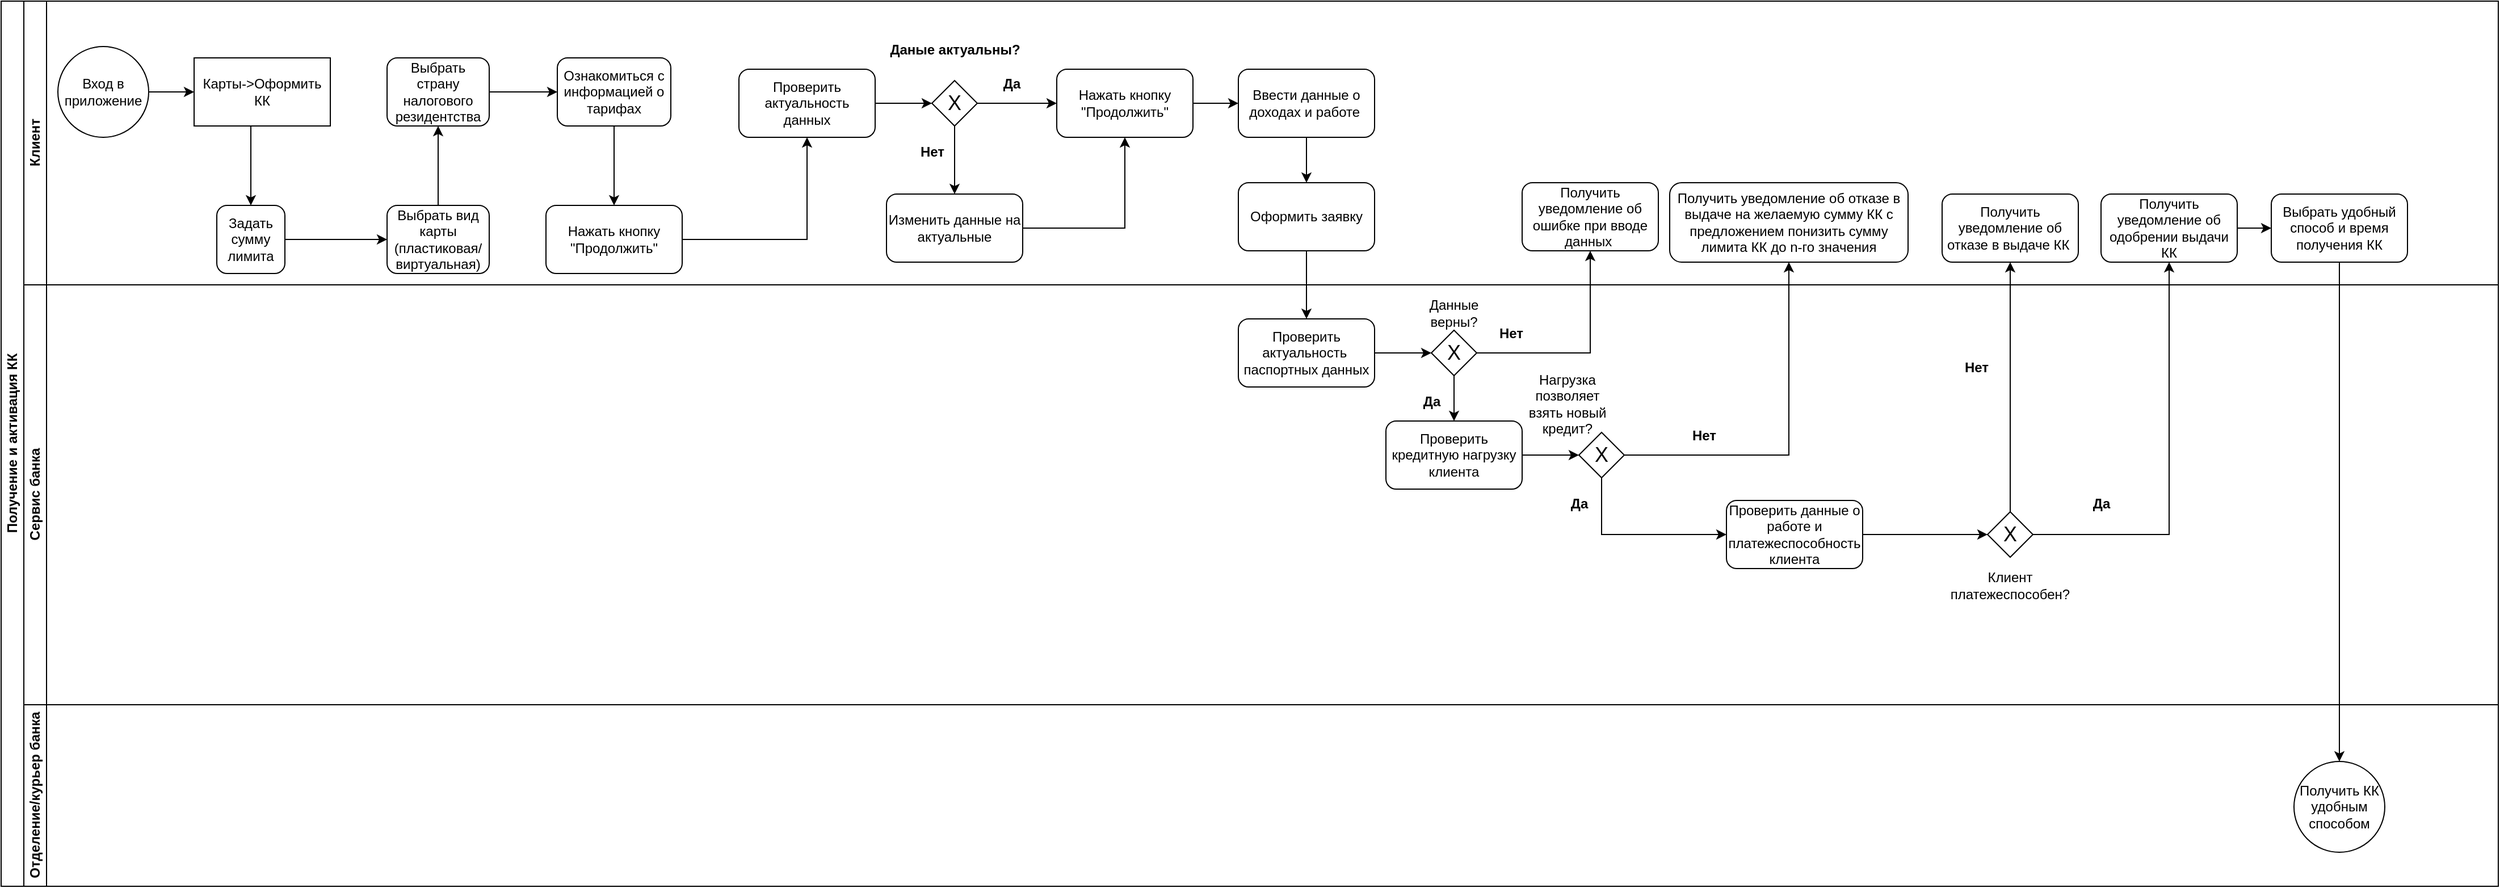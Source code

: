<mxfile version="27.0.6">
  <diagram id="prtHgNgQTEPvFCAcTncT" name="Page-1">
    <mxGraphModel dx="1926" dy="645" grid="1" gridSize="10" guides="0" tooltips="1" connect="1" arrows="1" fold="1" page="1" pageScale="1" pageWidth="827" pageHeight="1169" math="0" shadow="0">
      <root>
        <mxCell id="0" />
        <mxCell id="1" parent="0" />
        <mxCell id="dNxyNK7c78bLwvsdeMH5-19" value="Получение и активация КК" style="swimlane;html=1;childLayout=stackLayout;resizeParent=1;resizeParentMax=0;horizontal=0;startSize=20;horizontalStack=0;" parent="1" vertex="1">
          <mxGeometry x="-70" y="60" width="2200" height="780" as="geometry" />
        </mxCell>
        <mxCell id="dNxyNK7c78bLwvsdeMH5-20" value="Клиент" style="swimlane;html=1;startSize=20;horizontal=0;" parent="dNxyNK7c78bLwvsdeMH5-19" vertex="1">
          <mxGeometry x="20" width="2180" height="250" as="geometry" />
        </mxCell>
        <mxCell id="Jz81pSSRxYv7PWQKBNlZ-13" style="edgeStyle=orthogonalEdgeStyle;rounded=0;orthogonalLoop=1;jettySize=auto;html=1;exitX=1;exitY=0.5;exitDx=0;exitDy=0;entryX=0;entryY=0.5;entryDx=0;entryDy=0;" parent="dNxyNK7c78bLwvsdeMH5-20" source="dNxyNK7c78bLwvsdeMH5-23" edge="1">
          <mxGeometry relative="1" as="geometry">
            <mxPoint x="150" y="80" as="targetPoint" />
          </mxGeometry>
        </mxCell>
        <mxCell id="dNxyNK7c78bLwvsdeMH5-23" value="Вход в приложение" style="ellipse;whiteSpace=wrap;html=1;" parent="dNxyNK7c78bLwvsdeMH5-20" vertex="1">
          <mxGeometry x="30" y="40" width="80" height="80" as="geometry" />
        </mxCell>
        <mxCell id="Jz81pSSRxYv7PWQKBNlZ-15" style="edgeStyle=orthogonalEdgeStyle;rounded=0;orthogonalLoop=1;jettySize=auto;html=1;exitX=1;exitY=0.5;exitDx=0;exitDy=0;" parent="dNxyNK7c78bLwvsdeMH5-20" target="Jz81pSSRxYv7PWQKBNlZ-14" edge="1">
          <mxGeometry relative="1" as="geometry">
            <mxPoint x="260" y="80" as="sourcePoint" />
          </mxGeometry>
        </mxCell>
        <mxCell id="Jz81pSSRxYv7PWQKBNlZ-18" style="edgeStyle=orthogonalEdgeStyle;rounded=0;orthogonalLoop=1;jettySize=auto;html=1;exitX=1;exitY=0.5;exitDx=0;exitDy=0;entryX=0;entryY=0.5;entryDx=0;entryDy=0;" parent="dNxyNK7c78bLwvsdeMH5-20" source="Jz81pSSRxYv7PWQKBNlZ-14" target="Jz81pSSRxYv7PWQKBNlZ-17" edge="1">
          <mxGeometry relative="1" as="geometry" />
        </mxCell>
        <mxCell id="Jz81pSSRxYv7PWQKBNlZ-14" value="Задать сумму лимита" style="rounded=1;whiteSpace=wrap;html=1;" parent="dNxyNK7c78bLwvsdeMH5-20" vertex="1">
          <mxGeometry x="170" y="180" width="60" height="60" as="geometry" />
        </mxCell>
        <mxCell id="Jz81pSSRxYv7PWQKBNlZ-16" value="Карты-&amp;gt;Оформить КК" style="rounded=0;whiteSpace=wrap;html=1;" parent="dNxyNK7c78bLwvsdeMH5-20" vertex="1">
          <mxGeometry x="150" y="50" width="120" height="60" as="geometry" />
        </mxCell>
        <mxCell id="GaIgYZBszuIR9MrLHlc8-2" value="" style="edgeStyle=orthogonalEdgeStyle;rounded=0;orthogonalLoop=1;jettySize=auto;html=1;" edge="1" parent="dNxyNK7c78bLwvsdeMH5-20" source="Jz81pSSRxYv7PWQKBNlZ-17" target="GaIgYZBszuIR9MrLHlc8-1">
          <mxGeometry relative="1" as="geometry" />
        </mxCell>
        <mxCell id="Jz81pSSRxYv7PWQKBNlZ-17" value="Выбрать вид карты&lt;div&gt;(пластиковая/виртуальная)&lt;/div&gt;" style="rounded=1;whiteSpace=wrap;html=1;" parent="dNxyNK7c78bLwvsdeMH5-20" vertex="1">
          <mxGeometry x="320" y="180" width="90" height="60" as="geometry" />
        </mxCell>
        <mxCell id="GaIgYZBszuIR9MrLHlc8-4" value="" style="edgeStyle=orthogonalEdgeStyle;rounded=0;orthogonalLoop=1;jettySize=auto;html=1;" edge="1" parent="dNxyNK7c78bLwvsdeMH5-20" source="GaIgYZBszuIR9MrLHlc8-1" target="GaIgYZBszuIR9MrLHlc8-3">
          <mxGeometry relative="1" as="geometry" />
        </mxCell>
        <mxCell id="GaIgYZBszuIR9MrLHlc8-1" value="Выбрать страну налогового резидентства" style="whiteSpace=wrap;html=1;rounded=1;" vertex="1" parent="dNxyNK7c78bLwvsdeMH5-20">
          <mxGeometry x="320" y="50" width="90" height="60" as="geometry" />
        </mxCell>
        <mxCell id="GaIgYZBszuIR9MrLHlc8-6" value="" style="edgeStyle=orthogonalEdgeStyle;rounded=0;orthogonalLoop=1;jettySize=auto;html=1;" edge="1" parent="dNxyNK7c78bLwvsdeMH5-20" source="GaIgYZBszuIR9MrLHlc8-3" target="GaIgYZBszuIR9MrLHlc8-5">
          <mxGeometry relative="1" as="geometry" />
        </mxCell>
        <mxCell id="GaIgYZBszuIR9MrLHlc8-3" value="Ознакомиться с информацией о тарифах" style="whiteSpace=wrap;html=1;rounded=1;" vertex="1" parent="dNxyNK7c78bLwvsdeMH5-20">
          <mxGeometry x="470" y="50" width="100" height="60" as="geometry" />
        </mxCell>
        <mxCell id="GaIgYZBszuIR9MrLHlc8-10" value="" style="edgeStyle=orthogonalEdgeStyle;rounded=0;orthogonalLoop=1;jettySize=auto;html=1;" edge="1" parent="dNxyNK7c78bLwvsdeMH5-20" source="GaIgYZBszuIR9MrLHlc8-5" target="GaIgYZBszuIR9MrLHlc8-9">
          <mxGeometry relative="1" as="geometry" />
        </mxCell>
        <mxCell id="GaIgYZBszuIR9MrLHlc8-5" value="Нажать кнопку &quot;Продолжить&quot;" style="whiteSpace=wrap;html=1;rounded=1;" vertex="1" parent="dNxyNK7c78bLwvsdeMH5-20">
          <mxGeometry x="460" y="180" width="120" height="60" as="geometry" />
        </mxCell>
        <mxCell id="GaIgYZBszuIR9MrLHlc8-9" value="Проверить актуальность данных" style="whiteSpace=wrap;html=1;rounded=1;" vertex="1" parent="dNxyNK7c78bLwvsdeMH5-20">
          <mxGeometry x="630" y="60" width="120" height="60" as="geometry" />
        </mxCell>
        <mxCell id="GaIgYZBszuIR9MrLHlc8-20" value="" style="edgeStyle=orthogonalEdgeStyle;rounded=0;orthogonalLoop=1;jettySize=auto;html=1;" edge="1" parent="dNxyNK7c78bLwvsdeMH5-20" source="GaIgYZBszuIR9MrLHlc8-9" target="dNxyNK7c78bLwvsdeMH5-28">
          <mxGeometry relative="1" as="geometry">
            <mxPoint x="960" y="190" as="sourcePoint" />
            <mxPoint x="1060" y="190" as="targetPoint" />
          </mxGeometry>
        </mxCell>
        <mxCell id="GaIgYZBszuIR9MrLHlc8-22" value="" style="edgeStyle=orthogonalEdgeStyle;rounded=0;orthogonalLoop=1;jettySize=auto;html=1;" edge="1" parent="dNxyNK7c78bLwvsdeMH5-20" source="dNxyNK7c78bLwvsdeMH5-28" target="GaIgYZBszuIR9MrLHlc8-21">
          <mxGeometry relative="1" as="geometry" />
        </mxCell>
        <mxCell id="GaIgYZBszuIR9MrLHlc8-27" value="" style="edgeStyle=orthogonalEdgeStyle;rounded=0;orthogonalLoop=1;jettySize=auto;html=1;" edge="1" parent="dNxyNK7c78bLwvsdeMH5-20" source="dNxyNK7c78bLwvsdeMH5-28" target="GaIgYZBszuIR9MrLHlc8-26">
          <mxGeometry relative="1" as="geometry" />
        </mxCell>
        <mxCell id="dNxyNK7c78bLwvsdeMH5-28" value="&lt;font style=&quot;font-size: 18px;&quot;&gt;Х&lt;/font&gt;" style="rhombus;whiteSpace=wrap;html=1;fontFamily=Helvetica;fontSize=12;fontColor=#000000;align=center;" parent="dNxyNK7c78bLwvsdeMH5-20" vertex="1">
          <mxGeometry x="800" y="70" width="40" height="40" as="geometry" />
        </mxCell>
        <mxCell id="GaIgYZBszuIR9MrLHlc8-21" value="Изменить данные на актуальные" style="rounded=1;whiteSpace=wrap;html=1;fontColor=#000000;" vertex="1" parent="dNxyNK7c78bLwvsdeMH5-20">
          <mxGeometry x="760" y="170" width="120" height="60" as="geometry" />
        </mxCell>
        <mxCell id="GaIgYZBszuIR9MrLHlc8-23" value="Даные актуальны?" style="text;align=center;fontStyle=1;verticalAlign=middle;spacingLeft=3;spacingRight=3;strokeColor=none;rotatable=0;points=[[0,0.5],[1,0.5]];portConstraint=eastwest;html=1;" vertex="1" parent="dNxyNK7c78bLwvsdeMH5-20">
          <mxGeometry x="780" y="30" width="80" height="26" as="geometry" />
        </mxCell>
        <mxCell id="GaIgYZBszuIR9MrLHlc8-24" value="Нет" style="text;align=center;fontStyle=1;verticalAlign=middle;spacingLeft=3;spacingRight=3;strokeColor=none;rotatable=0;points=[[0,0.5],[1,0.5]];portConstraint=eastwest;html=1;" vertex="1" parent="dNxyNK7c78bLwvsdeMH5-20">
          <mxGeometry x="760" y="120" width="80" height="26" as="geometry" />
        </mxCell>
        <mxCell id="GaIgYZBszuIR9MrLHlc8-25" value="Да" style="text;align=center;fontStyle=1;verticalAlign=middle;spacingLeft=3;spacingRight=3;strokeColor=none;rotatable=0;points=[[0,0.5],[1,0.5]];portConstraint=eastwest;html=1;" vertex="1" parent="dNxyNK7c78bLwvsdeMH5-20">
          <mxGeometry x="830" y="60" width="80" height="26" as="geometry" />
        </mxCell>
        <mxCell id="GaIgYZBszuIR9MrLHlc8-32" value="" style="edgeStyle=orthogonalEdgeStyle;rounded=0;orthogonalLoop=1;jettySize=auto;html=1;" edge="1" parent="dNxyNK7c78bLwvsdeMH5-20" source="GaIgYZBszuIR9MrLHlc8-26" target="GaIgYZBszuIR9MrLHlc8-31">
          <mxGeometry relative="1" as="geometry" />
        </mxCell>
        <mxCell id="GaIgYZBszuIR9MrLHlc8-26" value="Нажать кнопку &quot;Продолжить&quot;" style="rounded=1;whiteSpace=wrap;html=1;fontColor=#000000;" vertex="1" parent="dNxyNK7c78bLwvsdeMH5-20">
          <mxGeometry x="910" y="60" width="120" height="60" as="geometry" />
        </mxCell>
        <mxCell id="GaIgYZBszuIR9MrLHlc8-30" value="" style="endArrow=classic;html=1;rounded=0;entryX=0.5;entryY=1;entryDx=0;entryDy=0;exitX=1;exitY=0.5;exitDx=0;exitDy=0;" edge="1" parent="dNxyNK7c78bLwvsdeMH5-20" source="GaIgYZBszuIR9MrLHlc8-21" target="GaIgYZBszuIR9MrLHlc8-26">
          <mxGeometry width="50" height="50" relative="1" as="geometry">
            <mxPoint x="1150" y="170" as="sourcePoint" />
            <mxPoint x="770" y="80" as="targetPoint" />
            <Array as="points">
              <mxPoint x="970" y="200" />
            </Array>
          </mxGeometry>
        </mxCell>
        <mxCell id="GaIgYZBszuIR9MrLHlc8-34" value="" style="edgeStyle=orthogonalEdgeStyle;rounded=0;orthogonalLoop=1;jettySize=auto;html=1;" edge="1" parent="dNxyNK7c78bLwvsdeMH5-20" source="GaIgYZBszuIR9MrLHlc8-31" target="GaIgYZBszuIR9MrLHlc8-33">
          <mxGeometry relative="1" as="geometry" />
        </mxCell>
        <mxCell id="GaIgYZBszuIR9MrLHlc8-31" value="Ввести данные о доходах и работе&amp;nbsp;" style="whiteSpace=wrap;html=1;fontColor=#000000;rounded=1;" vertex="1" parent="dNxyNK7c78bLwvsdeMH5-20">
          <mxGeometry x="1070" y="60" width="120" height="60" as="geometry" />
        </mxCell>
        <mxCell id="GaIgYZBszuIR9MrLHlc8-33" value="Оформить заявку" style="whiteSpace=wrap;html=1;fontColor=#000000;rounded=1;" vertex="1" parent="dNxyNK7c78bLwvsdeMH5-20">
          <mxGeometry x="1070" y="160" width="120" height="60" as="geometry" />
        </mxCell>
        <mxCell id="GaIgYZBszuIR9MrLHlc8-39" style="edgeStyle=orthogonalEdgeStyle;rounded=0;orthogonalLoop=1;jettySize=auto;html=1;exitX=0.5;exitY=1;exitDx=0;exitDy=0;" edge="1" parent="dNxyNK7c78bLwvsdeMH5-20" source="dNxyNK7c78bLwvsdeMH5-23" target="dNxyNK7c78bLwvsdeMH5-23">
          <mxGeometry relative="1" as="geometry" />
        </mxCell>
        <mxCell id="GaIgYZBszuIR9MrLHlc8-54" value="Получить уведомление об ошибке при вводе данных&amp;nbsp;" style="rounded=1;whiteSpace=wrap;html=1;fontColor=#000000;" vertex="1" parent="dNxyNK7c78bLwvsdeMH5-20">
          <mxGeometry x="1320" y="160" width="120" height="60" as="geometry" />
        </mxCell>
        <mxCell id="GaIgYZBszuIR9MrLHlc8-62" value="Получить уведомление об отказе в выдаче на желаемую сумму КК с предложением понизить сумму лимита КК до n-го значения" style="rounded=1;whiteSpace=wrap;html=1;fontColor=#000000;" vertex="1" parent="dNxyNK7c78bLwvsdeMH5-20">
          <mxGeometry x="1450" y="160" width="210" height="70" as="geometry" />
        </mxCell>
        <mxCell id="GaIgYZBszuIR9MrLHlc8-80" value="Получить уведомление об отказе в выдаче КК&amp;nbsp;" style="rounded=1;whiteSpace=wrap;html=1;" vertex="1" parent="dNxyNK7c78bLwvsdeMH5-20">
          <mxGeometry x="1690" y="170" width="120" height="60" as="geometry" />
        </mxCell>
        <mxCell id="GaIgYZBszuIR9MrLHlc8-86" value="" style="edgeStyle=orthogonalEdgeStyle;rounded=0;orthogonalLoop=1;jettySize=auto;html=1;" edge="1" parent="dNxyNK7c78bLwvsdeMH5-20" source="GaIgYZBszuIR9MrLHlc8-84" target="GaIgYZBszuIR9MrLHlc8-85">
          <mxGeometry relative="1" as="geometry" />
        </mxCell>
        <mxCell id="GaIgYZBszuIR9MrLHlc8-84" value="Получить уведомление об одобрении выдачи КК" style="rounded=1;whiteSpace=wrap;html=1;" vertex="1" parent="dNxyNK7c78bLwvsdeMH5-20">
          <mxGeometry x="1830" y="170" width="120" height="60" as="geometry" />
        </mxCell>
        <mxCell id="GaIgYZBszuIR9MrLHlc8-85" value="Выбрать удобный способ и время получения КК" style="whiteSpace=wrap;html=1;rounded=1;" vertex="1" parent="dNxyNK7c78bLwvsdeMH5-20">
          <mxGeometry x="1980" y="170" width="120" height="60" as="geometry" />
        </mxCell>
        <mxCell id="dNxyNK7c78bLwvsdeMH5-21" value="Сервис банка" style="swimlane;html=1;startSize=20;horizontal=0;" parent="dNxyNK7c78bLwvsdeMH5-19" vertex="1">
          <mxGeometry x="20" y="250" width="2180" height="370" as="geometry" />
        </mxCell>
        <mxCell id="GaIgYZBszuIR9MrLHlc8-35" value="Проверить актуальность&amp;nbsp; паспортных данных" style="whiteSpace=wrap;html=1;fontColor=#000000;rounded=1;" vertex="1" parent="dNxyNK7c78bLwvsdeMH5-21">
          <mxGeometry x="1070" y="30" width="120" height="60" as="geometry" />
        </mxCell>
        <mxCell id="GaIgYZBszuIR9MrLHlc8-52" value="" style="edgeStyle=orthogonalEdgeStyle;rounded=0;orthogonalLoop=1;jettySize=auto;html=1;" edge="1" parent="dNxyNK7c78bLwvsdeMH5-21" source="GaIgYZBszuIR9MrLHlc8-44" target="GaIgYZBszuIR9MrLHlc8-51">
          <mxGeometry relative="1" as="geometry" />
        </mxCell>
        <mxCell id="GaIgYZBszuIR9MrLHlc8-44" value="&lt;font style=&quot;font-size: 18px;&quot;&gt;Х&lt;/font&gt;" style="rhombus;whiteSpace=wrap;html=1;fontFamily=Helvetica;fontSize=12;fontColor=#000000;align=center;" vertex="1" parent="dNxyNK7c78bLwvsdeMH5-21">
          <mxGeometry x="1240" y="40" width="40" height="40" as="geometry" />
        </mxCell>
        <mxCell id="GaIgYZBszuIR9MrLHlc8-46" value="Данные верны?" style="text;html=1;align=center;verticalAlign=middle;whiteSpace=wrap;rounded=0;" vertex="1" parent="dNxyNK7c78bLwvsdeMH5-21">
          <mxGeometry x="1230" y="10" width="60" height="30" as="geometry" />
        </mxCell>
        <mxCell id="GaIgYZBszuIR9MrLHlc8-49" value="Да" style="text;align=center;fontStyle=1;verticalAlign=middle;spacingLeft=3;spacingRight=3;strokeColor=none;rotatable=0;points=[[0,0.5],[1,0.5]];portConstraint=eastwest;html=1;" vertex="1" parent="dNxyNK7c78bLwvsdeMH5-21">
          <mxGeometry x="1200" y="90" width="80" height="26" as="geometry" />
        </mxCell>
        <mxCell id="GaIgYZBszuIR9MrLHlc8-50" value="Нет" style="text;align=center;fontStyle=1;verticalAlign=middle;spacingLeft=3;spacingRight=3;strokeColor=none;rotatable=0;points=[[0,0.5],[1,0.5]];portConstraint=eastwest;html=1;" vertex="1" parent="dNxyNK7c78bLwvsdeMH5-21">
          <mxGeometry x="1270" y="30" width="80" height="26" as="geometry" />
        </mxCell>
        <mxCell id="GaIgYZBszuIR9MrLHlc8-60" value="" style="edgeStyle=orthogonalEdgeStyle;rounded=0;orthogonalLoop=1;jettySize=auto;html=1;" edge="1" parent="dNxyNK7c78bLwvsdeMH5-21" source="GaIgYZBszuIR9MrLHlc8-51" target="GaIgYZBszuIR9MrLHlc8-58">
          <mxGeometry relative="1" as="geometry" />
        </mxCell>
        <mxCell id="GaIgYZBszuIR9MrLHlc8-51" value="Проверить кредитную нагрузку клиента" style="rounded=1;whiteSpace=wrap;html=1;fontColor=#000000;" vertex="1" parent="dNxyNK7c78bLwvsdeMH5-21">
          <mxGeometry x="1200" y="120" width="120" height="60" as="geometry" />
        </mxCell>
        <mxCell id="GaIgYZBszuIR9MrLHlc8-58" value="&lt;font style=&quot;font-size: 18px;&quot;&gt;Х&lt;/font&gt;" style="rhombus;whiteSpace=wrap;html=1;fontFamily=Helvetica;fontSize=12;fontColor=#000000;align=center;" vertex="1" parent="dNxyNK7c78bLwvsdeMH5-21">
          <mxGeometry x="1370" y="130" width="40" height="40" as="geometry" />
        </mxCell>
        <mxCell id="GaIgYZBszuIR9MrLHlc8-61" value="Нагрузка позволяет взять новый кредит?" style="text;html=1;align=center;verticalAlign=middle;whiteSpace=wrap;rounded=0;" vertex="1" parent="dNxyNK7c78bLwvsdeMH5-21">
          <mxGeometry x="1320" y="90" width="80" height="30" as="geometry" />
        </mxCell>
        <mxCell id="GaIgYZBszuIR9MrLHlc8-65" value="Да" style="text;align=center;fontStyle=1;verticalAlign=middle;spacingLeft=3;spacingRight=3;strokeColor=none;rotatable=0;points=[[0,0.5],[1,0.5]];portConstraint=eastwest;html=1;" vertex="1" parent="dNxyNK7c78bLwvsdeMH5-21">
          <mxGeometry x="1330" y="180" width="80" height="26" as="geometry" />
        </mxCell>
        <mxCell id="GaIgYZBszuIR9MrLHlc8-70" value="" style="edgeStyle=orthogonalEdgeStyle;rounded=0;orthogonalLoop=1;jettySize=auto;html=1;" edge="1" parent="dNxyNK7c78bLwvsdeMH5-21" source="GaIgYZBszuIR9MrLHlc8-66" target="GaIgYZBszuIR9MrLHlc8-69">
          <mxGeometry relative="1" as="geometry" />
        </mxCell>
        <mxCell id="GaIgYZBszuIR9MrLHlc8-66" value="Проверить данные о работе и платежеспособность клиента" style="rounded=1;whiteSpace=wrap;html=1;fontColor=#000000;" vertex="1" parent="dNxyNK7c78bLwvsdeMH5-21">
          <mxGeometry x="1500" y="190" width="120" height="60" as="geometry" />
        </mxCell>
        <mxCell id="GaIgYZBszuIR9MrLHlc8-67" value="" style="edgeStyle=orthogonalEdgeStyle;rounded=0;orthogonalLoop=1;jettySize=auto;html=1;" edge="1" parent="dNxyNK7c78bLwvsdeMH5-21" source="GaIgYZBszuIR9MrLHlc8-58" target="GaIgYZBszuIR9MrLHlc8-66">
          <mxGeometry relative="1" as="geometry">
            <Array as="points">
              <mxPoint x="1390" y="220" />
            </Array>
          </mxGeometry>
        </mxCell>
        <mxCell id="GaIgYZBszuIR9MrLHlc8-64" value="Нет" style="text;align=center;fontStyle=1;verticalAlign=middle;spacingLeft=3;spacingRight=3;strokeColor=none;rotatable=0;points=[[0,0.5],[1,0.5]];portConstraint=eastwest;html=1;" vertex="1" parent="dNxyNK7c78bLwvsdeMH5-21">
          <mxGeometry x="1440" y="120" width="80" height="26" as="geometry" />
        </mxCell>
        <mxCell id="GaIgYZBszuIR9MrLHlc8-69" value="&lt;font style=&quot;font-size: 18px;&quot;&gt;Х&lt;/font&gt;" style="rhombus;whiteSpace=wrap;html=1;fontFamily=Helvetica;fontSize=12;fontColor=#000000;align=center;" vertex="1" parent="dNxyNK7c78bLwvsdeMH5-21">
          <mxGeometry x="1730" y="200" width="40" height="40" as="geometry" />
        </mxCell>
        <mxCell id="GaIgYZBszuIR9MrLHlc8-71" value="Клиент платежеспособен?" style="text;html=1;align=center;verticalAlign=middle;whiteSpace=wrap;rounded=0;" vertex="1" parent="dNxyNK7c78bLwvsdeMH5-21">
          <mxGeometry x="1710" y="250" width="80" height="30" as="geometry" />
        </mxCell>
        <mxCell id="GaIgYZBszuIR9MrLHlc8-72" value="Да" style="text;align=center;fontStyle=1;verticalAlign=middle;spacingLeft=3;spacingRight=3;strokeColor=none;rotatable=0;points=[[0,0.5],[1,0.5]];portConstraint=eastwest;html=1;" vertex="1" parent="dNxyNK7c78bLwvsdeMH5-21">
          <mxGeometry x="1790" y="180" width="80" height="26" as="geometry" />
        </mxCell>
        <mxCell id="GaIgYZBszuIR9MrLHlc8-73" value="Нет" style="text;align=center;fontStyle=1;verticalAlign=middle;spacingLeft=3;spacingRight=3;strokeColor=none;rotatable=0;points=[[0,0.5],[1,0.5]];portConstraint=eastwest;html=1;" vertex="1" parent="dNxyNK7c78bLwvsdeMH5-21">
          <mxGeometry x="1680" y="60" width="80" height="26" as="geometry" />
        </mxCell>
        <mxCell id="dNxyNK7c78bLwvsdeMH5-22" value="Отделение/курьер банка" style="swimlane;html=1;startSize=20;horizontal=0;" parent="dNxyNK7c78bLwvsdeMH5-19" vertex="1">
          <mxGeometry x="20" y="620" width="2180" height="160" as="geometry" />
        </mxCell>
        <mxCell id="GaIgYZBszuIR9MrLHlc8-90" value="Получить КК удобным способом" style="ellipse;whiteSpace=wrap;html=1;aspect=fixed;" vertex="1" parent="dNxyNK7c78bLwvsdeMH5-22">
          <mxGeometry x="2000" y="50" width="80" height="80" as="geometry" />
        </mxCell>
        <mxCell id="GaIgYZBszuIR9MrLHlc8-36" value="" style="edgeStyle=orthogonalEdgeStyle;rounded=0;orthogonalLoop=1;jettySize=auto;html=1;" edge="1" parent="dNxyNK7c78bLwvsdeMH5-19" source="GaIgYZBszuIR9MrLHlc8-33" target="GaIgYZBszuIR9MrLHlc8-35">
          <mxGeometry relative="1" as="geometry" />
        </mxCell>
        <mxCell id="GaIgYZBszuIR9MrLHlc8-55" value="" style="edgeStyle=orthogonalEdgeStyle;rounded=0;orthogonalLoop=1;jettySize=auto;html=1;" edge="1" parent="dNxyNK7c78bLwvsdeMH5-19" source="GaIgYZBszuIR9MrLHlc8-44" target="GaIgYZBszuIR9MrLHlc8-54">
          <mxGeometry relative="1" as="geometry" />
        </mxCell>
        <mxCell id="GaIgYZBszuIR9MrLHlc8-63" value="" style="edgeStyle=orthogonalEdgeStyle;rounded=0;orthogonalLoop=1;jettySize=auto;html=1;" edge="1" parent="dNxyNK7c78bLwvsdeMH5-19" source="GaIgYZBszuIR9MrLHlc8-58" target="GaIgYZBszuIR9MrLHlc8-62">
          <mxGeometry relative="1" as="geometry" />
        </mxCell>
        <mxCell id="GaIgYZBszuIR9MrLHlc8-79" value="" style="edgeStyle=orthogonalEdgeStyle;rounded=0;orthogonalLoop=1;jettySize=auto;html=1;entryX=0.5;entryY=1;entryDx=0;entryDy=0;" edge="1" parent="dNxyNK7c78bLwvsdeMH5-19" source="GaIgYZBszuIR9MrLHlc8-69" target="GaIgYZBszuIR9MrLHlc8-80">
          <mxGeometry relative="1" as="geometry" />
        </mxCell>
        <mxCell id="GaIgYZBszuIR9MrLHlc8-83" value="" style="edgeStyle=orthogonalEdgeStyle;rounded=0;orthogonalLoop=1;jettySize=auto;html=1;entryX=0.5;entryY=1;entryDx=0;entryDy=0;" edge="1" parent="dNxyNK7c78bLwvsdeMH5-19" source="GaIgYZBszuIR9MrLHlc8-69" target="GaIgYZBszuIR9MrLHlc8-84">
          <mxGeometry relative="1" as="geometry">
            <mxPoint x="1900" y="220" as="targetPoint" />
          </mxGeometry>
        </mxCell>
        <mxCell id="GaIgYZBszuIR9MrLHlc8-89" value="" style="edgeStyle=orthogonalEdgeStyle;rounded=0;orthogonalLoop=1;jettySize=auto;html=1;" edge="1" parent="dNxyNK7c78bLwvsdeMH5-19" source="GaIgYZBszuIR9MrLHlc8-85" target="GaIgYZBszuIR9MrLHlc8-90">
          <mxGeometry relative="1" as="geometry">
            <mxPoint x="2060" y="310" as="targetPoint" />
          </mxGeometry>
        </mxCell>
        <mxCell id="GaIgYZBszuIR9MrLHlc8-45" value="" style="endArrow=classic;html=1;rounded=0;entryX=0;entryY=0.5;entryDx=0;entryDy=0;" edge="1" parent="1" target="GaIgYZBszuIR9MrLHlc8-44">
          <mxGeometry width="50" height="50" relative="1" as="geometry">
            <mxPoint x="1140" y="370" as="sourcePoint" />
            <mxPoint x="1120" y="320" as="targetPoint" />
          </mxGeometry>
        </mxCell>
      </root>
    </mxGraphModel>
  </diagram>
</mxfile>
